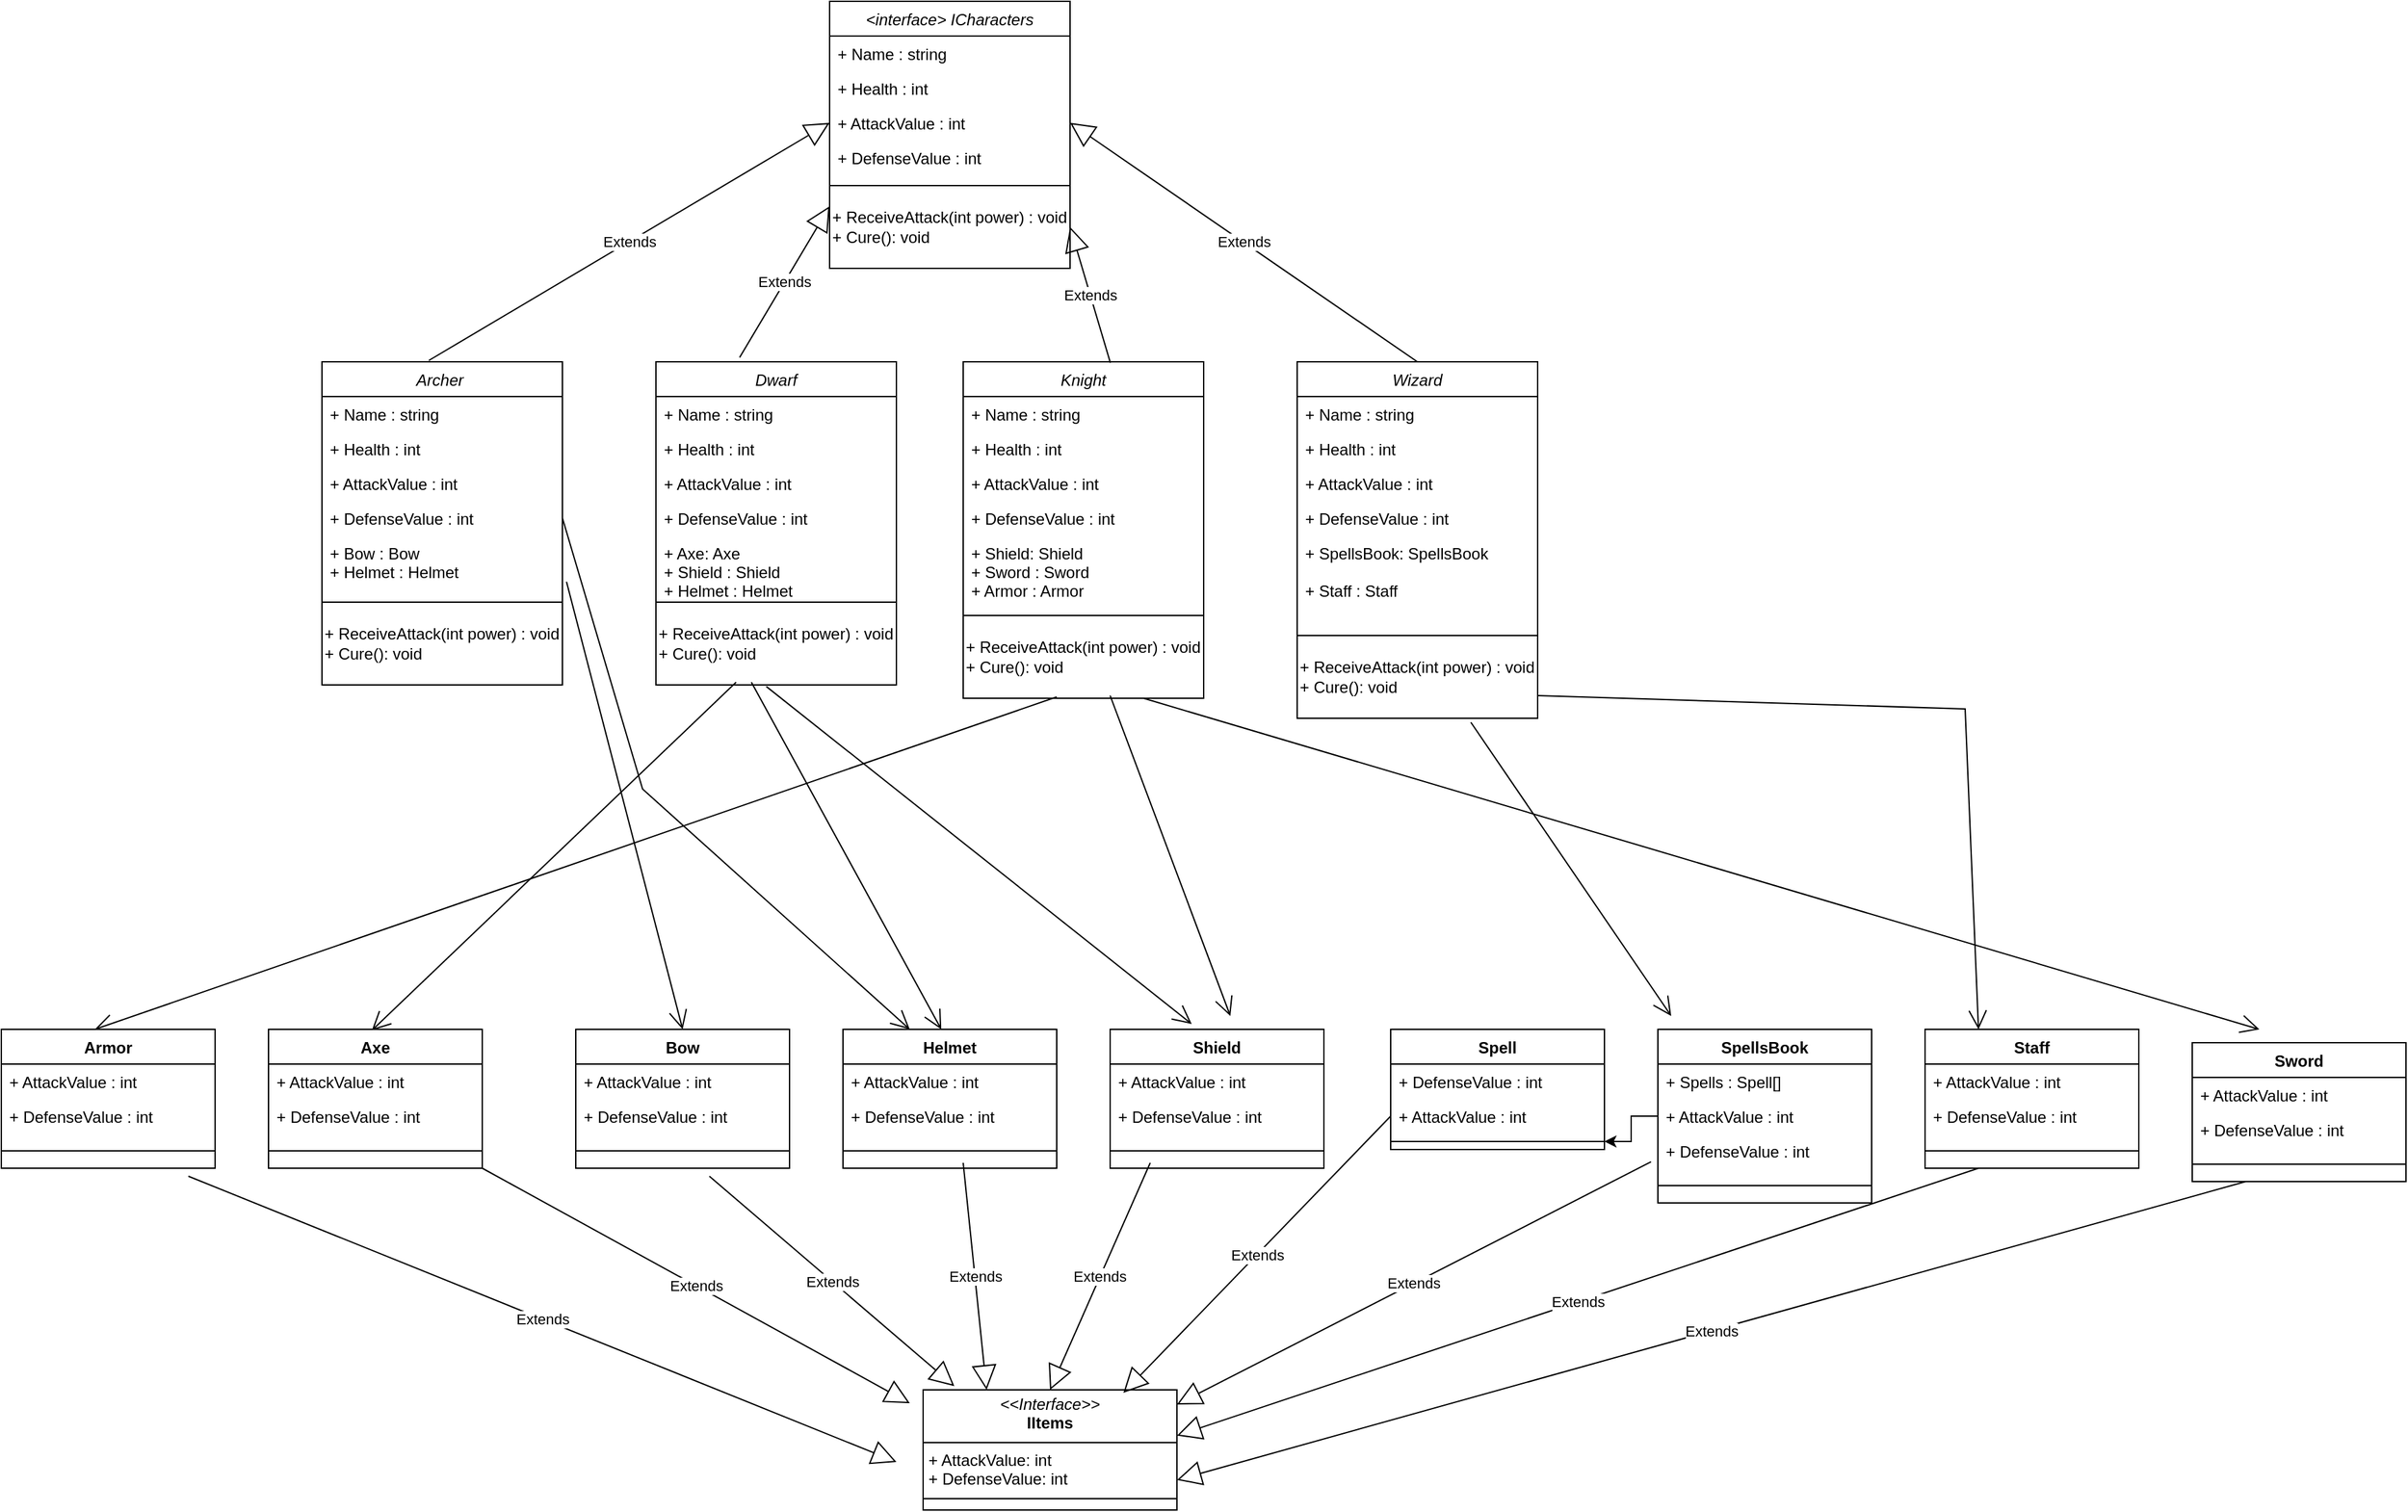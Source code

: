 <mxfile version="24.1.0" type="device">
  <diagram id="C5RBs43oDa-KdzZeNtuy" name="Page-1">
    <mxGraphModel dx="2411" dy="731" grid="1" gridSize="10" guides="1" tooltips="1" connect="1" arrows="1" fold="1" page="1" pageScale="1" pageWidth="827" pageHeight="1169" math="0" shadow="0">
      <root>
        <mxCell id="WIyWlLk6GJQsqaUBKTNV-0" />
        <mxCell id="WIyWlLk6GJQsqaUBKTNV-1" parent="WIyWlLk6GJQsqaUBKTNV-0" />
        <mxCell id="zkfFHV4jXpPFQw0GAbJ--0" value="&lt;interface&gt; ICharacters" style="swimlane;fontStyle=2;align=center;verticalAlign=top;childLayout=stackLayout;horizontal=1;startSize=26;horizontalStack=0;resizeParent=1;resizeLast=0;collapsible=1;marginBottom=0;rounded=0;shadow=0;strokeWidth=1;" parent="WIyWlLk6GJQsqaUBKTNV-1" vertex="1">
          <mxGeometry x="390" y="110" width="180" height="138" as="geometry">
            <mxRectangle x="230" y="140" width="160" height="26" as="alternateBounds" />
          </mxGeometry>
        </mxCell>
        <mxCell id="zkfFHV4jXpPFQw0GAbJ--1" value="+ Name : string" style="text;align=left;verticalAlign=top;spacingLeft=4;spacingRight=4;overflow=hidden;rotatable=0;points=[[0,0.5],[1,0.5]];portConstraint=eastwest;" parent="zkfFHV4jXpPFQw0GAbJ--0" vertex="1">
          <mxGeometry y="26" width="180" height="26" as="geometry" />
        </mxCell>
        <mxCell id="zkfFHV4jXpPFQw0GAbJ--2" value="+ Health : int" style="text;align=left;verticalAlign=top;spacingLeft=4;spacingRight=4;overflow=hidden;rotatable=0;points=[[0,0.5],[1,0.5]];portConstraint=eastwest;rounded=0;shadow=0;html=0;" parent="zkfFHV4jXpPFQw0GAbJ--0" vertex="1">
          <mxGeometry y="52" width="180" height="26" as="geometry" />
        </mxCell>
        <mxCell id="zkfFHV4jXpPFQw0GAbJ--3" value="+ AttackValue : int" style="text;align=left;verticalAlign=top;spacingLeft=4;spacingRight=4;overflow=hidden;rotatable=0;points=[[0,0.5],[1,0.5]];portConstraint=eastwest;rounded=0;shadow=0;html=0;" parent="zkfFHV4jXpPFQw0GAbJ--0" vertex="1">
          <mxGeometry y="78" width="180" height="26" as="geometry" />
        </mxCell>
        <mxCell id="zkfFHV4jXpPFQw0GAbJ--5" value="+ DefenseValue : int" style="text;align=left;verticalAlign=top;spacingLeft=4;spacingRight=4;overflow=hidden;rotatable=0;points=[[0,0.5],[1,0.5]];portConstraint=eastwest;" parent="zkfFHV4jXpPFQw0GAbJ--0" vertex="1">
          <mxGeometry y="104" width="180" height="26" as="geometry" />
        </mxCell>
        <mxCell id="W5WnQ0Ro2y6hhSbe148l-1" value="" style="rounded=0;whiteSpace=wrap;html=1;fillColor=default;" vertex="1" parent="WIyWlLk6GJQsqaUBKTNV-1">
          <mxGeometry x="390" y="248" width="180" height="62" as="geometry" />
        </mxCell>
        <mxCell id="W5WnQ0Ro2y6hhSbe148l-2" value="&lt;div style=&quot;&quot;&gt;&lt;span style=&quot;background-color: initial;&quot;&gt;+ ReceiveAttack(int power) : void&lt;/span&gt;&lt;/div&gt;&lt;div&gt;+ Cure(): void&lt;/div&gt;" style="text;html=1;align=left;verticalAlign=middle;whiteSpace=wrap;rounded=0;" vertex="1" parent="WIyWlLk6GJQsqaUBKTNV-1">
          <mxGeometry x="390" y="264" width="180" height="30" as="geometry" />
        </mxCell>
        <mxCell id="W5WnQ0Ro2y6hhSbe148l-3" value="Archer " style="swimlane;fontStyle=2;align=center;verticalAlign=top;childLayout=stackLayout;horizontal=1;startSize=26;horizontalStack=0;resizeParent=1;resizeLast=0;collapsible=1;marginBottom=0;rounded=0;shadow=0;strokeWidth=1;" vertex="1" parent="WIyWlLk6GJQsqaUBKTNV-1">
          <mxGeometry x="10" y="380" width="180" height="180" as="geometry">
            <mxRectangle x="230" y="140" width="160" height="26" as="alternateBounds" />
          </mxGeometry>
        </mxCell>
        <mxCell id="W5WnQ0Ro2y6hhSbe148l-4" value="+ Name : string" style="text;align=left;verticalAlign=top;spacingLeft=4;spacingRight=4;overflow=hidden;rotatable=0;points=[[0,0.5],[1,0.5]];portConstraint=eastwest;" vertex="1" parent="W5WnQ0Ro2y6hhSbe148l-3">
          <mxGeometry y="26" width="180" height="26" as="geometry" />
        </mxCell>
        <mxCell id="W5WnQ0Ro2y6hhSbe148l-5" value="+ Health : int" style="text;align=left;verticalAlign=top;spacingLeft=4;spacingRight=4;overflow=hidden;rotatable=0;points=[[0,0.5],[1,0.5]];portConstraint=eastwest;rounded=0;shadow=0;html=0;" vertex="1" parent="W5WnQ0Ro2y6hhSbe148l-3">
          <mxGeometry y="52" width="180" height="26" as="geometry" />
        </mxCell>
        <mxCell id="W5WnQ0Ro2y6hhSbe148l-6" value="+ AttackValue : int" style="text;align=left;verticalAlign=top;spacingLeft=4;spacingRight=4;overflow=hidden;rotatable=0;points=[[0,0.5],[1,0.5]];portConstraint=eastwest;rounded=0;shadow=0;html=0;" vertex="1" parent="W5WnQ0Ro2y6hhSbe148l-3">
          <mxGeometry y="78" width="180" height="26" as="geometry" />
        </mxCell>
        <mxCell id="W5WnQ0Ro2y6hhSbe148l-7" value="+ DefenseValue : int" style="text;align=left;verticalAlign=top;spacingLeft=4;spacingRight=4;overflow=hidden;rotatable=0;points=[[0,0.5],[1,0.5]];portConstraint=eastwest;" vertex="1" parent="W5WnQ0Ro2y6hhSbe148l-3">
          <mxGeometry y="104" width="180" height="26" as="geometry" />
        </mxCell>
        <mxCell id="W5WnQ0Ro2y6hhSbe148l-72" value="+ Bow : Bow&#xa;+ Helmet : Helmet" style="text;align=left;verticalAlign=top;spacingLeft=4;spacingRight=4;overflow=hidden;rotatable=0;points=[[0,0.5],[1,0.5]];portConstraint=eastwest;" vertex="1" parent="W5WnQ0Ro2y6hhSbe148l-3">
          <mxGeometry y="130" width="180" height="50" as="geometry" />
        </mxCell>
        <mxCell id="W5WnQ0Ro2y6hhSbe148l-8" value="" style="rounded=0;whiteSpace=wrap;html=1;fillColor=default;" vertex="1" parent="WIyWlLk6GJQsqaUBKTNV-1">
          <mxGeometry x="10" y="560" width="180" height="62" as="geometry" />
        </mxCell>
        <mxCell id="W5WnQ0Ro2y6hhSbe148l-9" value="&lt;div style=&quot;&quot;&gt;&lt;span style=&quot;background-color: initial;&quot;&gt;+ ReceiveAttack(int power) : void&lt;/span&gt;&lt;/div&gt;&lt;div&gt;+ Cure(): void&lt;/div&gt;" style="text;html=1;align=left;verticalAlign=middle;whiteSpace=wrap;rounded=0;" vertex="1" parent="WIyWlLk6GJQsqaUBKTNV-1">
          <mxGeometry x="10" y="576" width="180" height="30" as="geometry" />
        </mxCell>
        <mxCell id="W5WnQ0Ro2y6hhSbe148l-10" value="Dwarf" style="swimlane;fontStyle=2;align=center;verticalAlign=top;childLayout=stackLayout;horizontal=1;startSize=26;horizontalStack=0;resizeParent=1;resizeLast=0;collapsible=1;marginBottom=0;rounded=0;shadow=0;strokeWidth=1;" vertex="1" parent="WIyWlLk6GJQsqaUBKTNV-1">
          <mxGeometry x="260" y="380" width="180" height="190" as="geometry">
            <mxRectangle x="230" y="140" width="160" height="26" as="alternateBounds" />
          </mxGeometry>
        </mxCell>
        <mxCell id="W5WnQ0Ro2y6hhSbe148l-11" value="+ Name : string" style="text;align=left;verticalAlign=top;spacingLeft=4;spacingRight=4;overflow=hidden;rotatable=0;points=[[0,0.5],[1,0.5]];portConstraint=eastwest;" vertex="1" parent="W5WnQ0Ro2y6hhSbe148l-10">
          <mxGeometry y="26" width="180" height="26" as="geometry" />
        </mxCell>
        <mxCell id="W5WnQ0Ro2y6hhSbe148l-12" value="+ Health : int" style="text;align=left;verticalAlign=top;spacingLeft=4;spacingRight=4;overflow=hidden;rotatable=0;points=[[0,0.5],[1,0.5]];portConstraint=eastwest;rounded=0;shadow=0;html=0;" vertex="1" parent="W5WnQ0Ro2y6hhSbe148l-10">
          <mxGeometry y="52" width="180" height="26" as="geometry" />
        </mxCell>
        <mxCell id="W5WnQ0Ro2y6hhSbe148l-13" value="+ AttackValue : int" style="text;align=left;verticalAlign=top;spacingLeft=4;spacingRight=4;overflow=hidden;rotatable=0;points=[[0,0.5],[1,0.5]];portConstraint=eastwest;rounded=0;shadow=0;html=0;" vertex="1" parent="W5WnQ0Ro2y6hhSbe148l-10">
          <mxGeometry y="78" width="180" height="26" as="geometry" />
        </mxCell>
        <mxCell id="W5WnQ0Ro2y6hhSbe148l-14" value="+ DefenseValue : int" style="text;align=left;verticalAlign=top;spacingLeft=4;spacingRight=4;overflow=hidden;rotatable=0;points=[[0,0.5],[1,0.5]];portConstraint=eastwest;" vertex="1" parent="W5WnQ0Ro2y6hhSbe148l-10">
          <mxGeometry y="104" width="180" height="26" as="geometry" />
        </mxCell>
        <mxCell id="W5WnQ0Ro2y6hhSbe148l-73" value="+ Axe: Axe&#xa;+ Shield : Shield&#xa;+ Helmet : Helmet" style="text;align=left;verticalAlign=top;spacingLeft=4;spacingRight=4;overflow=hidden;rotatable=0;points=[[0,0.5],[1,0.5]];portConstraint=eastwest;" vertex="1" parent="W5WnQ0Ro2y6hhSbe148l-10">
          <mxGeometry y="130" width="180" height="60" as="geometry" />
        </mxCell>
        <mxCell id="W5WnQ0Ro2y6hhSbe148l-15" value="" style="rounded=0;whiteSpace=wrap;html=1;fillColor=default;" vertex="1" parent="WIyWlLk6GJQsqaUBKTNV-1">
          <mxGeometry x="260" y="560" width="180" height="62" as="geometry" />
        </mxCell>
        <mxCell id="W5WnQ0Ro2y6hhSbe148l-16" value="&lt;div style=&quot;&quot;&gt;&lt;span style=&quot;background-color: initial;&quot;&gt;+ ReceiveAttack(int power) : void&lt;/span&gt;&lt;/div&gt;&lt;div&gt;+ Cure(): void&lt;/div&gt;" style="text;html=1;align=left;verticalAlign=middle;whiteSpace=wrap;rounded=0;" vertex="1" parent="WIyWlLk6GJQsqaUBKTNV-1">
          <mxGeometry x="260" y="576" width="180" height="30" as="geometry" />
        </mxCell>
        <mxCell id="W5WnQ0Ro2y6hhSbe148l-17" value="Knight" style="swimlane;fontStyle=2;align=center;verticalAlign=top;childLayout=stackLayout;horizontal=1;startSize=26;horizontalStack=0;resizeParent=1;resizeLast=0;collapsible=1;marginBottom=0;rounded=0;shadow=0;strokeWidth=1;" vertex="1" parent="WIyWlLk6GJQsqaUBKTNV-1">
          <mxGeometry x="490" y="380" width="180" height="190" as="geometry">
            <mxRectangle x="230" y="140" width="160" height="26" as="alternateBounds" />
          </mxGeometry>
        </mxCell>
        <mxCell id="W5WnQ0Ro2y6hhSbe148l-18" value="+ Name : string" style="text;align=left;verticalAlign=top;spacingLeft=4;spacingRight=4;overflow=hidden;rotatable=0;points=[[0,0.5],[1,0.5]];portConstraint=eastwest;" vertex="1" parent="W5WnQ0Ro2y6hhSbe148l-17">
          <mxGeometry y="26" width="180" height="26" as="geometry" />
        </mxCell>
        <mxCell id="W5WnQ0Ro2y6hhSbe148l-19" value="+ Health : int" style="text;align=left;verticalAlign=top;spacingLeft=4;spacingRight=4;overflow=hidden;rotatable=0;points=[[0,0.5],[1,0.5]];portConstraint=eastwest;rounded=0;shadow=0;html=0;" vertex="1" parent="W5WnQ0Ro2y6hhSbe148l-17">
          <mxGeometry y="52" width="180" height="26" as="geometry" />
        </mxCell>
        <mxCell id="W5WnQ0Ro2y6hhSbe148l-20" value="+ AttackValue : int" style="text;align=left;verticalAlign=top;spacingLeft=4;spacingRight=4;overflow=hidden;rotatable=0;points=[[0,0.5],[1,0.5]];portConstraint=eastwest;rounded=0;shadow=0;html=0;" vertex="1" parent="W5WnQ0Ro2y6hhSbe148l-17">
          <mxGeometry y="78" width="180" height="26" as="geometry" />
        </mxCell>
        <mxCell id="W5WnQ0Ro2y6hhSbe148l-21" value="+ DefenseValue : int" style="text;align=left;verticalAlign=top;spacingLeft=4;spacingRight=4;overflow=hidden;rotatable=0;points=[[0,0.5],[1,0.5]];portConstraint=eastwest;" vertex="1" parent="W5WnQ0Ro2y6hhSbe148l-17">
          <mxGeometry y="104" width="180" height="26" as="geometry" />
        </mxCell>
        <mxCell id="W5WnQ0Ro2y6hhSbe148l-74" value="+ Shield: Shield&#xa;+ Sword : Sword&#xa;+ Armor : Armor&#xa;" style="text;align=left;verticalAlign=top;spacingLeft=4;spacingRight=4;overflow=hidden;rotatable=0;points=[[0,0.5],[1,0.5]];portConstraint=eastwest;" vertex="1" parent="W5WnQ0Ro2y6hhSbe148l-17">
          <mxGeometry y="130" width="180" height="60" as="geometry" />
        </mxCell>
        <mxCell id="W5WnQ0Ro2y6hhSbe148l-22" value="" style="rounded=0;whiteSpace=wrap;html=1;fillColor=default;" vertex="1" parent="WIyWlLk6GJQsqaUBKTNV-1">
          <mxGeometry x="490" y="570" width="180" height="62" as="geometry" />
        </mxCell>
        <mxCell id="W5WnQ0Ro2y6hhSbe148l-23" value="&lt;div style=&quot;&quot;&gt;&lt;span style=&quot;background-color: initial;&quot;&gt;+ ReceiveAttack(int power) : void&lt;/span&gt;&lt;/div&gt;&lt;div&gt;+ Cure(): void&lt;/div&gt;" style="text;html=1;align=left;verticalAlign=middle;whiteSpace=wrap;rounded=0;" vertex="1" parent="WIyWlLk6GJQsqaUBKTNV-1">
          <mxGeometry x="490" y="586" width="180" height="30" as="geometry" />
        </mxCell>
        <mxCell id="W5WnQ0Ro2y6hhSbe148l-24" value="Wizard" style="swimlane;fontStyle=2;align=center;verticalAlign=top;childLayout=stackLayout;horizontal=1;startSize=26;horizontalStack=0;resizeParent=1;resizeLast=0;collapsible=1;marginBottom=0;rounded=0;shadow=0;strokeWidth=1;" vertex="1" parent="WIyWlLk6GJQsqaUBKTNV-1">
          <mxGeometry x="740" y="380" width="180" height="210" as="geometry">
            <mxRectangle x="230" y="140" width="160" height="26" as="alternateBounds" />
          </mxGeometry>
        </mxCell>
        <mxCell id="W5WnQ0Ro2y6hhSbe148l-25" value="+ Name : string" style="text;align=left;verticalAlign=top;spacingLeft=4;spacingRight=4;overflow=hidden;rotatable=0;points=[[0,0.5],[1,0.5]];portConstraint=eastwest;" vertex="1" parent="W5WnQ0Ro2y6hhSbe148l-24">
          <mxGeometry y="26" width="180" height="26" as="geometry" />
        </mxCell>
        <mxCell id="W5WnQ0Ro2y6hhSbe148l-26" value="+ Health : int" style="text;align=left;verticalAlign=top;spacingLeft=4;spacingRight=4;overflow=hidden;rotatable=0;points=[[0,0.5],[1,0.5]];portConstraint=eastwest;rounded=0;shadow=0;html=0;" vertex="1" parent="W5WnQ0Ro2y6hhSbe148l-24">
          <mxGeometry y="52" width="180" height="26" as="geometry" />
        </mxCell>
        <mxCell id="W5WnQ0Ro2y6hhSbe148l-27" value="+ AttackValue : int" style="text;align=left;verticalAlign=top;spacingLeft=4;spacingRight=4;overflow=hidden;rotatable=0;points=[[0,0.5],[1,0.5]];portConstraint=eastwest;rounded=0;shadow=0;html=0;" vertex="1" parent="W5WnQ0Ro2y6hhSbe148l-24">
          <mxGeometry y="78" width="180" height="26" as="geometry" />
        </mxCell>
        <mxCell id="W5WnQ0Ro2y6hhSbe148l-28" value="+ DefenseValue : int" style="text;align=left;verticalAlign=top;spacingLeft=4;spacingRight=4;overflow=hidden;rotatable=0;points=[[0,0.5],[1,0.5]];portConstraint=eastwest;" vertex="1" parent="W5WnQ0Ro2y6hhSbe148l-24">
          <mxGeometry y="104" width="180" height="26" as="geometry" />
        </mxCell>
        <mxCell id="W5WnQ0Ro2y6hhSbe148l-75" value="+ SpellsBook: SpellsBook&#xa;&#xa;+ Staff : Staff" style="text;align=left;verticalAlign=top;spacingLeft=4;spacingRight=4;overflow=hidden;rotatable=0;points=[[0,0.5],[1,0.5]];portConstraint=eastwest;" vertex="1" parent="W5WnQ0Ro2y6hhSbe148l-24">
          <mxGeometry y="130" width="180" height="60" as="geometry" />
        </mxCell>
        <mxCell id="W5WnQ0Ro2y6hhSbe148l-29" value="" style="rounded=0;whiteSpace=wrap;html=1;fillColor=default;" vertex="1" parent="WIyWlLk6GJQsqaUBKTNV-1">
          <mxGeometry x="740" y="585" width="180" height="62" as="geometry" />
        </mxCell>
        <mxCell id="W5WnQ0Ro2y6hhSbe148l-30" value="&lt;div style=&quot;&quot;&gt;&lt;span style=&quot;background-color: initial;&quot;&gt;+ ReceiveAttack(int power) : void&lt;/span&gt;&lt;/div&gt;&lt;div&gt;+ Cure(): void&lt;/div&gt;" style="text;html=1;align=left;verticalAlign=middle;whiteSpace=wrap;rounded=0;" vertex="1" parent="WIyWlLk6GJQsqaUBKTNV-1">
          <mxGeometry x="740" y="601" width="180" height="30" as="geometry" />
        </mxCell>
        <mxCell id="W5WnQ0Ro2y6hhSbe148l-47" value="Spell" style="swimlane;fontStyle=1;align=center;verticalAlign=top;childLayout=stackLayout;horizontal=1;startSize=26;horizontalStack=0;resizeParent=1;resizeParentMax=0;resizeLast=0;collapsible=1;marginBottom=0;whiteSpace=wrap;html=1;" vertex="1" parent="WIyWlLk6GJQsqaUBKTNV-1">
          <mxGeometry x="810" y="880" width="160" height="90" as="geometry" />
        </mxCell>
        <mxCell id="W5WnQ0Ro2y6hhSbe148l-48" value="+ DefenseValue : int" style="text;strokeColor=none;fillColor=none;align=left;verticalAlign=top;spacingLeft=4;spacingRight=4;overflow=hidden;rotatable=0;points=[[0,0.5],[1,0.5]];portConstraint=eastwest;whiteSpace=wrap;html=1;" vertex="1" parent="W5WnQ0Ro2y6hhSbe148l-47">
          <mxGeometry y="26" width="160" height="26" as="geometry" />
        </mxCell>
        <mxCell id="W5WnQ0Ro2y6hhSbe148l-50" value="+ AttackValue : int" style="text;strokeColor=none;fillColor=none;align=left;verticalAlign=top;spacingLeft=4;spacingRight=4;overflow=hidden;rotatable=0;points=[[0,0.5],[1,0.5]];portConstraint=eastwest;whiteSpace=wrap;html=1;" vertex="1" parent="W5WnQ0Ro2y6hhSbe148l-47">
          <mxGeometry y="52" width="160" height="26" as="geometry" />
        </mxCell>
        <mxCell id="W5WnQ0Ro2y6hhSbe148l-49" value="" style="line;strokeWidth=1;fillColor=none;align=left;verticalAlign=middle;spacingTop=-1;spacingLeft=3;spacingRight=3;rotatable=0;labelPosition=right;points=[];portConstraint=eastwest;strokeColor=inherit;" vertex="1" parent="W5WnQ0Ro2y6hhSbe148l-47">
          <mxGeometry y="78" width="160" height="12" as="geometry" />
        </mxCell>
        <mxCell id="W5WnQ0Ro2y6hhSbe148l-52" value="SpellsBook" style="swimlane;fontStyle=1;align=center;verticalAlign=top;childLayout=stackLayout;horizontal=1;startSize=26;horizontalStack=0;resizeParent=1;resizeParentMax=0;resizeLast=0;collapsible=1;marginBottom=0;whiteSpace=wrap;html=1;" vertex="1" parent="WIyWlLk6GJQsqaUBKTNV-1">
          <mxGeometry x="1010" y="880" width="160" height="130" as="geometry" />
        </mxCell>
        <mxCell id="W5WnQ0Ro2y6hhSbe148l-53" value="+ Spells : Spell[]" style="text;strokeColor=none;fillColor=none;align=left;verticalAlign=top;spacingLeft=4;spacingRight=4;overflow=hidden;rotatable=0;points=[[0,0.5],[1,0.5]];portConstraint=eastwest;whiteSpace=wrap;html=1;" vertex="1" parent="W5WnQ0Ro2y6hhSbe148l-52">
          <mxGeometry y="26" width="160" height="26" as="geometry" />
        </mxCell>
        <mxCell id="W5WnQ0Ro2y6hhSbe148l-54" value="+ AttackValue : int" style="text;strokeColor=none;fillColor=none;align=left;verticalAlign=top;spacingLeft=4;spacingRight=4;overflow=hidden;rotatable=0;points=[[0,0.5],[1,0.5]];portConstraint=eastwest;whiteSpace=wrap;html=1;" vertex="1" parent="W5WnQ0Ro2y6hhSbe148l-52">
          <mxGeometry y="52" width="160" height="26" as="geometry" />
        </mxCell>
        <mxCell id="W5WnQ0Ro2y6hhSbe148l-57" value="+ DefenseValue : int" style="text;strokeColor=none;fillColor=none;align=left;verticalAlign=top;spacingLeft=4;spacingRight=4;overflow=hidden;rotatable=0;points=[[0,0.5],[1,0.5]];portConstraint=eastwest;whiteSpace=wrap;html=1;" vertex="1" parent="W5WnQ0Ro2y6hhSbe148l-52">
          <mxGeometry y="78" width="160" height="26" as="geometry" />
        </mxCell>
        <mxCell id="W5WnQ0Ro2y6hhSbe148l-55" value="" style="line;strokeWidth=1;fillColor=none;align=left;verticalAlign=middle;spacingTop=-1;spacingLeft=3;spacingRight=3;rotatable=0;labelPosition=right;points=[];portConstraint=eastwest;strokeColor=inherit;" vertex="1" parent="W5WnQ0Ro2y6hhSbe148l-52">
          <mxGeometry y="104" width="160" height="26" as="geometry" />
        </mxCell>
        <mxCell id="W5WnQ0Ro2y6hhSbe148l-58" value="Staff" style="swimlane;fontStyle=1;align=center;verticalAlign=top;childLayout=stackLayout;horizontal=1;startSize=26;horizontalStack=0;resizeParent=1;resizeParentMax=0;resizeLast=0;collapsible=1;marginBottom=0;whiteSpace=wrap;html=1;" vertex="1" parent="WIyWlLk6GJQsqaUBKTNV-1">
          <mxGeometry x="1210" y="880" width="160" height="104" as="geometry" />
        </mxCell>
        <mxCell id="W5WnQ0Ro2y6hhSbe148l-60" value="+ AttackValue : int" style="text;strokeColor=none;fillColor=none;align=left;verticalAlign=top;spacingLeft=4;spacingRight=4;overflow=hidden;rotatable=0;points=[[0,0.5],[1,0.5]];portConstraint=eastwest;whiteSpace=wrap;html=1;" vertex="1" parent="W5WnQ0Ro2y6hhSbe148l-58">
          <mxGeometry y="26" width="160" height="26" as="geometry" />
        </mxCell>
        <mxCell id="W5WnQ0Ro2y6hhSbe148l-61" value="+ DefenseValue : int" style="text;strokeColor=none;fillColor=none;align=left;verticalAlign=top;spacingLeft=4;spacingRight=4;overflow=hidden;rotatable=0;points=[[0,0.5],[1,0.5]];portConstraint=eastwest;whiteSpace=wrap;html=1;" vertex="1" parent="W5WnQ0Ro2y6hhSbe148l-58">
          <mxGeometry y="52" width="160" height="26" as="geometry" />
        </mxCell>
        <mxCell id="W5WnQ0Ro2y6hhSbe148l-62" value="" style="line;strokeWidth=1;fillColor=none;align=left;verticalAlign=middle;spacingTop=-1;spacingLeft=3;spacingRight=3;rotatable=0;labelPosition=right;points=[];portConstraint=eastwest;strokeColor=inherit;" vertex="1" parent="W5WnQ0Ro2y6hhSbe148l-58">
          <mxGeometry y="78" width="160" height="26" as="geometry" />
        </mxCell>
        <mxCell id="W5WnQ0Ro2y6hhSbe148l-76" value="Extends" style="endArrow=block;endSize=16;endFill=0;html=1;rounded=0;entryX=0;entryY=0.5;entryDx=0;entryDy=0;" edge="1" parent="WIyWlLk6GJQsqaUBKTNV-1" target="zkfFHV4jXpPFQw0GAbJ--3">
          <mxGeometry width="160" relative="1" as="geometry">
            <mxPoint x="90" y="379" as="sourcePoint" />
            <mxPoint x="250" y="379" as="targetPoint" />
          </mxGeometry>
        </mxCell>
        <mxCell id="W5WnQ0Ro2y6hhSbe148l-77" value="Extends" style="endArrow=block;endSize=16;endFill=0;html=1;rounded=0;entryX=0;entryY=0.25;entryDx=0;entryDy=0;exitX=0.348;exitY=-0.017;exitDx=0;exitDy=0;exitPerimeter=0;" edge="1" parent="WIyWlLk6GJQsqaUBKTNV-1" source="W5WnQ0Ro2y6hhSbe148l-10" target="W5WnQ0Ro2y6hhSbe148l-1">
          <mxGeometry width="160" relative="1" as="geometry">
            <mxPoint x="100" y="389" as="sourcePoint" />
            <mxPoint x="400" y="211" as="targetPoint" />
          </mxGeometry>
        </mxCell>
        <mxCell id="W5WnQ0Ro2y6hhSbe148l-78" value="Extends" style="endArrow=block;endSize=16;endFill=0;html=1;rounded=0;entryX=1;entryY=0.5;entryDx=0;entryDy=0;exitX=0.612;exitY=0.004;exitDx=0;exitDy=0;exitPerimeter=0;" edge="1" parent="WIyWlLk6GJQsqaUBKTNV-1" source="W5WnQ0Ro2y6hhSbe148l-17" target="W5WnQ0Ro2y6hhSbe148l-2">
          <mxGeometry width="160" relative="1" as="geometry">
            <mxPoint x="110" y="399" as="sourcePoint" />
            <mxPoint x="410" y="221" as="targetPoint" />
          </mxGeometry>
        </mxCell>
        <mxCell id="W5WnQ0Ro2y6hhSbe148l-79" value="Extends" style="endArrow=block;endSize=16;endFill=0;html=1;rounded=0;entryX=1;entryY=0.5;entryDx=0;entryDy=0;exitX=0.5;exitY=0;exitDx=0;exitDy=0;" edge="1" parent="WIyWlLk6GJQsqaUBKTNV-1" source="W5WnQ0Ro2y6hhSbe148l-24" target="zkfFHV4jXpPFQw0GAbJ--3">
          <mxGeometry width="160" relative="1" as="geometry">
            <mxPoint x="120" y="409" as="sourcePoint" />
            <mxPoint x="420" y="231" as="targetPoint" />
          </mxGeometry>
        </mxCell>
        <mxCell id="W5WnQ0Ro2y6hhSbe148l-80" value="" style="endArrow=open;endFill=1;endSize=12;html=1;rounded=0;exitX=1.017;exitY=0.696;exitDx=0;exitDy=0;exitPerimeter=0;entryX=0.5;entryY=0;entryDx=0;entryDy=0;" edge="1" parent="WIyWlLk6GJQsqaUBKTNV-1" source="W5WnQ0Ro2y6hhSbe148l-72">
          <mxGeometry width="160" relative="1" as="geometry">
            <mxPoint x="360" y="860" as="sourcePoint" />
            <mxPoint x="280" y="880" as="targetPoint" />
          </mxGeometry>
        </mxCell>
        <mxCell id="W5WnQ0Ro2y6hhSbe148l-81" value="" style="endArrow=open;endFill=1;endSize=12;html=1;rounded=0;exitX=1;exitY=0.5;exitDx=0;exitDy=0;entryX=0.25;entryY=0;entryDx=0;entryDy=0;" edge="1" parent="WIyWlLk6GJQsqaUBKTNV-1" source="W5WnQ0Ro2y6hhSbe148l-7">
          <mxGeometry width="160" relative="1" as="geometry">
            <mxPoint x="203" y="555" as="sourcePoint" />
            <mxPoint x="450" y="880" as="targetPoint" />
            <Array as="points">
              <mxPoint x="250" y="700" />
            </Array>
          </mxGeometry>
        </mxCell>
        <mxCell id="W5WnQ0Ro2y6hhSbe148l-82" value="" style="endArrow=open;endFill=1;endSize=12;html=1;rounded=0;entryX=0.421;entryY=0.013;entryDx=0;entryDy=0;entryPerimeter=0;" edge="1" parent="WIyWlLk6GJQsqaUBKTNV-1">
          <mxGeometry width="160" relative="1" as="geometry">
            <mxPoint x="320" y="620" as="sourcePoint" />
            <mxPoint x="47.36" y="880.78" as="targetPoint" />
          </mxGeometry>
        </mxCell>
        <mxCell id="W5WnQ0Ro2y6hhSbe148l-83" value="" style="endArrow=open;endFill=1;endSize=12;html=1;rounded=0;entryX=0.319;entryY=-0.067;entryDx=0;entryDy=0;entryPerimeter=0;exitX=0.459;exitY=1.019;exitDx=0;exitDy=0;exitPerimeter=0;" edge="1" parent="WIyWlLk6GJQsqaUBKTNV-1" source="W5WnQ0Ro2y6hhSbe148l-15">
          <mxGeometry width="160" relative="1" as="geometry">
            <mxPoint x="330" y="630" as="sourcePoint" />
            <mxPoint x="661.04" y="875.98" as="targetPoint" />
          </mxGeometry>
        </mxCell>
        <mxCell id="W5WnQ0Ro2y6hhSbe148l-84" value="" style="endArrow=open;endFill=1;endSize=12;html=1;rounded=0;exitX=0.397;exitY=0.968;exitDx=0;exitDy=0;exitPerimeter=0;" edge="1" parent="WIyWlLk6GJQsqaUBKTNV-1" source="W5WnQ0Ro2y6hhSbe148l-15">
          <mxGeometry width="160" relative="1" as="geometry">
            <mxPoint x="340" y="640" as="sourcePoint" />
            <mxPoint x="473.598" y="880" as="targetPoint" />
          </mxGeometry>
        </mxCell>
        <mxCell id="W5WnQ0Ro2y6hhSbe148l-85" value="" style="endArrow=open;endFill=1;endSize=12;html=1;rounded=0;" edge="1" parent="WIyWlLk6GJQsqaUBKTNV-1">
          <mxGeometry width="160" relative="1" as="geometry">
            <mxPoint x="600" y="630" as="sourcePoint" />
            <mxPoint x="690" y="870" as="targetPoint" />
          </mxGeometry>
        </mxCell>
        <mxCell id="W5WnQ0Ro2y6hhSbe148l-86" value="" style="endArrow=open;endFill=1;endSize=12;html=1;rounded=0;entryX=0.5;entryY=0;entryDx=0;entryDy=0;" edge="1" parent="WIyWlLk6GJQsqaUBKTNV-1">
          <mxGeometry width="160" relative="1" as="geometry">
            <mxPoint x="560" y="631" as="sourcePoint" />
            <mxPoint x="-160" y="880" as="targetPoint" />
          </mxGeometry>
        </mxCell>
        <mxCell id="W5WnQ0Ro2y6hhSbe148l-87" value="" style="endArrow=open;endFill=1;endSize=12;html=1;rounded=0;entryX=0.314;entryY=0;entryDx=0;entryDy=0;entryPerimeter=0;exitX=0.75;exitY=1;exitDx=0;exitDy=0;" edge="1" parent="WIyWlLk6GJQsqaUBKTNV-1" source="W5WnQ0Ro2y6hhSbe148l-22">
          <mxGeometry width="160" relative="1" as="geometry">
            <mxPoint x="610" y="640" as="sourcePoint" />
            <mxPoint x="1460.24" y="880" as="targetPoint" />
          </mxGeometry>
        </mxCell>
        <mxCell id="W5WnQ0Ro2y6hhSbe148l-88" value="" style="endArrow=open;endFill=1;endSize=12;html=1;rounded=0;" edge="1" parent="WIyWlLk6GJQsqaUBKTNV-1">
          <mxGeometry width="160" relative="1" as="geometry">
            <mxPoint x="870" y="650" as="sourcePoint" />
            <mxPoint x="1020" y="870" as="targetPoint" />
          </mxGeometry>
        </mxCell>
        <mxCell id="W5WnQ0Ro2y6hhSbe148l-89" value="" style="endArrow=open;endFill=1;endSize=12;html=1;rounded=0;entryX=0.25;entryY=0;entryDx=0;entryDy=0;" edge="1" parent="WIyWlLk6GJQsqaUBKTNV-1" target="W5WnQ0Ro2y6hhSbe148l-58">
          <mxGeometry width="160" relative="1" as="geometry">
            <mxPoint x="920" y="630" as="sourcePoint" />
            <mxPoint x="1080" y="630" as="targetPoint" />
            <Array as="points">
              <mxPoint x="1240" y="640" />
            </Array>
          </mxGeometry>
        </mxCell>
        <mxCell id="W5WnQ0Ro2y6hhSbe148l-91" value="" style="edgeStyle=orthogonalEdgeStyle;rounded=0;orthogonalLoop=1;jettySize=auto;html=1;" edge="1" parent="WIyWlLk6GJQsqaUBKTNV-1" source="W5WnQ0Ro2y6hhSbe148l-54" target="W5WnQ0Ro2y6hhSbe148l-49">
          <mxGeometry relative="1" as="geometry" />
        </mxCell>
        <mxCell id="W5WnQ0Ro2y6hhSbe148l-92" value="&lt;p style=&quot;margin:0px;margin-top:4px;text-align:center;&quot;&gt;&lt;i&gt;&amp;lt;&amp;lt;Interface&amp;gt;&amp;gt;&lt;/i&gt;&lt;br&gt;&lt;b&gt;IItems&lt;/b&gt;&lt;/p&gt;&lt;hr size=&quot;1&quot; style=&quot;border-style:solid;&quot;&gt;&lt;p style=&quot;margin:0px;margin-left:4px;&quot;&gt;+ AttackValue: int&lt;br&gt;+ DefenseValue: int&lt;/p&gt;&lt;hr size=&quot;1&quot; style=&quot;border-style:solid;&quot;&gt;&lt;p style=&quot;margin:0px;margin-left:4px;&quot;&gt;&lt;br&gt;&lt;/p&gt;" style="verticalAlign=top;align=left;overflow=fill;html=1;whiteSpace=wrap;" vertex="1" parent="WIyWlLk6GJQsqaUBKTNV-1">
          <mxGeometry x="460" y="1150" width="190" height="90" as="geometry" />
        </mxCell>
        <mxCell id="W5WnQ0Ro2y6hhSbe148l-93" value="Extends" style="endArrow=block;endSize=16;endFill=0;html=1;rounded=0;exitX=1;exitY=1;exitDx=0;exitDy=0;" edge="1" parent="WIyWlLk6GJQsqaUBKTNV-1" source="W5WnQ0Ro2y6hhSbe148l-106">
          <mxGeometry width="160" relative="1" as="geometry">
            <mxPoint x="90" y="940" as="sourcePoint" />
            <mxPoint x="450" y="1160" as="targetPoint" />
          </mxGeometry>
        </mxCell>
        <mxCell id="W5WnQ0Ro2y6hhSbe148l-94" value="Extends" style="endArrow=block;endSize=16;endFill=0;html=1;rounded=0;" edge="1" parent="WIyWlLk6GJQsqaUBKTNV-1">
          <mxGeometry width="160" relative="1" as="geometry">
            <mxPoint x="-90" y="990" as="sourcePoint" />
            <mxPoint x="440" y="1204" as="targetPoint" />
          </mxGeometry>
        </mxCell>
        <mxCell id="W5WnQ0Ro2y6hhSbe148l-95" value="Extends" style="endArrow=block;endSize=16;endFill=0;html=1;rounded=0;entryX=0.123;entryY=-0.031;entryDx=0;entryDy=0;entryPerimeter=0;" edge="1" parent="WIyWlLk6GJQsqaUBKTNV-1" target="W5WnQ0Ro2y6hhSbe148l-92">
          <mxGeometry width="160" relative="1" as="geometry">
            <mxPoint x="300" y="990" as="sourcePoint" />
            <mxPoint x="650" y="1160" as="targetPoint" />
          </mxGeometry>
        </mxCell>
        <mxCell id="W5WnQ0Ro2y6hhSbe148l-96" value="Extends" style="endArrow=block;endSize=16;endFill=0;html=1;rounded=0;entryX=0.25;entryY=0;entryDx=0;entryDy=0;" edge="1" parent="WIyWlLk6GJQsqaUBKTNV-1" target="W5WnQ0Ro2y6hhSbe148l-92">
          <mxGeometry width="160" relative="1" as="geometry">
            <mxPoint x="490" y="980" as="sourcePoint" />
            <mxPoint x="850" y="1160" as="targetPoint" />
          </mxGeometry>
        </mxCell>
        <mxCell id="W5WnQ0Ro2y6hhSbe148l-97" value="Extends" style="endArrow=block;endSize=16;endFill=0;html=1;rounded=0;entryX=0.5;entryY=0;entryDx=0;entryDy=0;" edge="1" parent="WIyWlLk6GJQsqaUBKTNV-1" target="W5WnQ0Ro2y6hhSbe148l-92">
          <mxGeometry width="160" relative="1" as="geometry">
            <mxPoint x="630" y="980" as="sourcePoint" />
            <mxPoint x="570" y="1140" as="targetPoint" />
          </mxGeometry>
        </mxCell>
        <mxCell id="W5WnQ0Ro2y6hhSbe148l-98" value="Extends" style="endArrow=block;endSize=16;endFill=0;html=1;rounded=0;entryX=0.789;entryY=0.025;entryDx=0;entryDy=0;entryPerimeter=0;exitX=0;exitY=0.5;exitDx=0;exitDy=0;" edge="1" parent="WIyWlLk6GJQsqaUBKTNV-1" source="W5WnQ0Ro2y6hhSbe148l-50" target="W5WnQ0Ro2y6hhSbe148l-92">
          <mxGeometry width="160" relative="1" as="geometry">
            <mxPoint x="800" y="950" as="sourcePoint" />
            <mxPoint x="565" y="1160" as="targetPoint" />
          </mxGeometry>
        </mxCell>
        <mxCell id="W5WnQ0Ro2y6hhSbe148l-99" value="Extends" style="endArrow=block;endSize=16;endFill=0;html=1;rounded=0;entryX=1;entryY=0.122;entryDx=0;entryDy=0;entryPerimeter=0;exitX=-0.032;exitY=0.815;exitDx=0;exitDy=0;exitPerimeter=0;" edge="1" parent="WIyWlLk6GJQsqaUBKTNV-1" source="W5WnQ0Ro2y6hhSbe148l-57" target="W5WnQ0Ro2y6hhSbe148l-92">
          <mxGeometry width="160" relative="1" as="geometry">
            <mxPoint x="810" y="960" as="sourcePoint" />
            <mxPoint x="620" y="1162" as="targetPoint" />
          </mxGeometry>
        </mxCell>
        <mxCell id="W5WnQ0Ro2y6hhSbe148l-100" value="Extends" style="endArrow=block;endSize=16;endFill=0;html=1;rounded=0;entryX=1;entryY=0.381;entryDx=0;entryDy=0;entryPerimeter=0;exitX=0.25;exitY=1;exitDx=0;exitDy=0;" edge="1" parent="WIyWlLk6GJQsqaUBKTNV-1" source="W5WnQ0Ro2y6hhSbe148l-58" target="W5WnQ0Ro2y6hhSbe148l-92">
          <mxGeometry width="160" relative="1" as="geometry">
            <mxPoint x="820" y="970" as="sourcePoint" />
            <mxPoint x="630" y="1172" as="targetPoint" />
          </mxGeometry>
        </mxCell>
        <mxCell id="W5WnQ0Ro2y6hhSbe148l-101" value="Extends" style="endArrow=block;endSize=16;endFill=0;html=1;rounded=0;entryX=1;entryY=0.75;entryDx=0;entryDy=0;exitX=0.25;exitY=1;exitDx=0;exitDy=0;" edge="1" parent="WIyWlLk6GJQsqaUBKTNV-1" source="W5WnQ0Ro2y6hhSbe148l-123" target="W5WnQ0Ro2y6hhSbe148l-92">
          <mxGeometry width="160" relative="1" as="geometry">
            <mxPoint x="1450" y="970" as="sourcePoint" />
            <mxPoint x="640" y="1182" as="targetPoint" />
          </mxGeometry>
        </mxCell>
        <mxCell id="W5WnQ0Ro2y6hhSbe148l-102" value="Armor" style="swimlane;fontStyle=1;align=center;verticalAlign=top;childLayout=stackLayout;horizontal=1;startSize=26;horizontalStack=0;resizeParent=1;resizeParentMax=0;resizeLast=0;collapsible=1;marginBottom=0;whiteSpace=wrap;html=1;" vertex="1" parent="WIyWlLk6GJQsqaUBKTNV-1">
          <mxGeometry x="-230" y="880" width="160" height="104" as="geometry" />
        </mxCell>
        <mxCell id="W5WnQ0Ro2y6hhSbe148l-103" value="+ AttackValue : int" style="text;strokeColor=none;fillColor=none;align=left;verticalAlign=top;spacingLeft=4;spacingRight=4;overflow=hidden;rotatable=0;points=[[0,0.5],[1,0.5]];portConstraint=eastwest;whiteSpace=wrap;html=1;" vertex="1" parent="W5WnQ0Ro2y6hhSbe148l-102">
          <mxGeometry y="26" width="160" height="26" as="geometry" />
        </mxCell>
        <mxCell id="W5WnQ0Ro2y6hhSbe148l-104" value="+ DefenseValue : int" style="text;strokeColor=none;fillColor=none;align=left;verticalAlign=top;spacingLeft=4;spacingRight=4;overflow=hidden;rotatable=0;points=[[0,0.5],[1,0.5]];portConstraint=eastwest;whiteSpace=wrap;html=1;" vertex="1" parent="W5WnQ0Ro2y6hhSbe148l-102">
          <mxGeometry y="52" width="160" height="26" as="geometry" />
        </mxCell>
        <mxCell id="W5WnQ0Ro2y6hhSbe148l-105" value="" style="line;strokeWidth=1;fillColor=none;align=left;verticalAlign=middle;spacingTop=-1;spacingLeft=3;spacingRight=3;rotatable=0;labelPosition=right;points=[];portConstraint=eastwest;strokeColor=inherit;" vertex="1" parent="W5WnQ0Ro2y6hhSbe148l-102">
          <mxGeometry y="78" width="160" height="26" as="geometry" />
        </mxCell>
        <mxCell id="W5WnQ0Ro2y6hhSbe148l-106" value="Axe" style="swimlane;fontStyle=1;align=center;verticalAlign=top;childLayout=stackLayout;horizontal=1;startSize=26;horizontalStack=0;resizeParent=1;resizeParentMax=0;resizeLast=0;collapsible=1;marginBottom=0;whiteSpace=wrap;html=1;" vertex="1" parent="WIyWlLk6GJQsqaUBKTNV-1">
          <mxGeometry x="-30" y="880" width="160" height="104" as="geometry" />
        </mxCell>
        <mxCell id="W5WnQ0Ro2y6hhSbe148l-107" value="+ AttackValue : int" style="text;strokeColor=none;fillColor=none;align=left;verticalAlign=top;spacingLeft=4;spacingRight=4;overflow=hidden;rotatable=0;points=[[0,0.5],[1,0.5]];portConstraint=eastwest;whiteSpace=wrap;html=1;" vertex="1" parent="W5WnQ0Ro2y6hhSbe148l-106">
          <mxGeometry y="26" width="160" height="26" as="geometry" />
        </mxCell>
        <mxCell id="W5WnQ0Ro2y6hhSbe148l-108" value="+ DefenseValue : int" style="text;strokeColor=none;fillColor=none;align=left;verticalAlign=top;spacingLeft=4;spacingRight=4;overflow=hidden;rotatable=0;points=[[0,0.5],[1,0.5]];portConstraint=eastwest;whiteSpace=wrap;html=1;" vertex="1" parent="W5WnQ0Ro2y6hhSbe148l-106">
          <mxGeometry y="52" width="160" height="26" as="geometry" />
        </mxCell>
        <mxCell id="W5WnQ0Ro2y6hhSbe148l-109" value="" style="line;strokeWidth=1;fillColor=none;align=left;verticalAlign=middle;spacingTop=-1;spacingLeft=3;spacingRight=3;rotatable=0;labelPosition=right;points=[];portConstraint=eastwest;strokeColor=inherit;" vertex="1" parent="W5WnQ0Ro2y6hhSbe148l-106">
          <mxGeometry y="78" width="160" height="26" as="geometry" />
        </mxCell>
        <mxCell id="W5WnQ0Ro2y6hhSbe148l-110" value="Bow" style="swimlane;fontStyle=1;align=center;verticalAlign=top;childLayout=stackLayout;horizontal=1;startSize=26;horizontalStack=0;resizeParent=1;resizeParentMax=0;resizeLast=0;collapsible=1;marginBottom=0;whiteSpace=wrap;html=1;" vertex="1" parent="WIyWlLk6GJQsqaUBKTNV-1">
          <mxGeometry x="200" y="880" width="160" height="104" as="geometry" />
        </mxCell>
        <mxCell id="W5WnQ0Ro2y6hhSbe148l-111" value="+ AttackValue : int" style="text;strokeColor=none;fillColor=none;align=left;verticalAlign=top;spacingLeft=4;spacingRight=4;overflow=hidden;rotatable=0;points=[[0,0.5],[1,0.5]];portConstraint=eastwest;whiteSpace=wrap;html=1;" vertex="1" parent="W5WnQ0Ro2y6hhSbe148l-110">
          <mxGeometry y="26" width="160" height="26" as="geometry" />
        </mxCell>
        <mxCell id="W5WnQ0Ro2y6hhSbe148l-112" value="+ DefenseValue : int" style="text;strokeColor=none;fillColor=none;align=left;verticalAlign=top;spacingLeft=4;spacingRight=4;overflow=hidden;rotatable=0;points=[[0,0.5],[1,0.5]];portConstraint=eastwest;whiteSpace=wrap;html=1;" vertex="1" parent="W5WnQ0Ro2y6hhSbe148l-110">
          <mxGeometry y="52" width="160" height="26" as="geometry" />
        </mxCell>
        <mxCell id="W5WnQ0Ro2y6hhSbe148l-113" value="" style="line;strokeWidth=1;fillColor=none;align=left;verticalAlign=middle;spacingTop=-1;spacingLeft=3;spacingRight=3;rotatable=0;labelPosition=right;points=[];portConstraint=eastwest;strokeColor=inherit;" vertex="1" parent="W5WnQ0Ro2y6hhSbe148l-110">
          <mxGeometry y="78" width="160" height="26" as="geometry" />
        </mxCell>
        <mxCell id="W5WnQ0Ro2y6hhSbe148l-115" value="Helmet" style="swimlane;fontStyle=1;align=center;verticalAlign=top;childLayout=stackLayout;horizontal=1;startSize=26;horizontalStack=0;resizeParent=1;resizeParentMax=0;resizeLast=0;collapsible=1;marginBottom=0;whiteSpace=wrap;html=1;" vertex="1" parent="WIyWlLk6GJQsqaUBKTNV-1">
          <mxGeometry x="400" y="880" width="160" height="104" as="geometry" />
        </mxCell>
        <mxCell id="W5WnQ0Ro2y6hhSbe148l-116" value="+ AttackValue : int" style="text;strokeColor=none;fillColor=none;align=left;verticalAlign=top;spacingLeft=4;spacingRight=4;overflow=hidden;rotatable=0;points=[[0,0.5],[1,0.5]];portConstraint=eastwest;whiteSpace=wrap;html=1;" vertex="1" parent="W5WnQ0Ro2y6hhSbe148l-115">
          <mxGeometry y="26" width="160" height="26" as="geometry" />
        </mxCell>
        <mxCell id="W5WnQ0Ro2y6hhSbe148l-117" value="+ DefenseValue : int" style="text;strokeColor=none;fillColor=none;align=left;verticalAlign=top;spacingLeft=4;spacingRight=4;overflow=hidden;rotatable=0;points=[[0,0.5],[1,0.5]];portConstraint=eastwest;whiteSpace=wrap;html=1;" vertex="1" parent="W5WnQ0Ro2y6hhSbe148l-115">
          <mxGeometry y="52" width="160" height="26" as="geometry" />
        </mxCell>
        <mxCell id="W5WnQ0Ro2y6hhSbe148l-118" value="" style="line;strokeWidth=1;fillColor=none;align=left;verticalAlign=middle;spacingTop=-1;spacingLeft=3;spacingRight=3;rotatable=0;labelPosition=right;points=[];portConstraint=eastwest;strokeColor=inherit;" vertex="1" parent="W5WnQ0Ro2y6hhSbe148l-115">
          <mxGeometry y="78" width="160" height="26" as="geometry" />
        </mxCell>
        <mxCell id="W5WnQ0Ro2y6hhSbe148l-119" value="Shield" style="swimlane;fontStyle=1;align=center;verticalAlign=top;childLayout=stackLayout;horizontal=1;startSize=26;horizontalStack=0;resizeParent=1;resizeParentMax=0;resizeLast=0;collapsible=1;marginBottom=0;whiteSpace=wrap;html=1;" vertex="1" parent="WIyWlLk6GJQsqaUBKTNV-1">
          <mxGeometry x="600" y="880" width="160" height="104" as="geometry" />
        </mxCell>
        <mxCell id="W5WnQ0Ro2y6hhSbe148l-120" value="+ AttackValue : int" style="text;strokeColor=none;fillColor=none;align=left;verticalAlign=top;spacingLeft=4;spacingRight=4;overflow=hidden;rotatable=0;points=[[0,0.5],[1,0.5]];portConstraint=eastwest;whiteSpace=wrap;html=1;" vertex="1" parent="W5WnQ0Ro2y6hhSbe148l-119">
          <mxGeometry y="26" width="160" height="26" as="geometry" />
        </mxCell>
        <mxCell id="W5WnQ0Ro2y6hhSbe148l-121" value="+ DefenseValue : int" style="text;strokeColor=none;fillColor=none;align=left;verticalAlign=top;spacingLeft=4;spacingRight=4;overflow=hidden;rotatable=0;points=[[0,0.5],[1,0.5]];portConstraint=eastwest;whiteSpace=wrap;html=1;" vertex="1" parent="W5WnQ0Ro2y6hhSbe148l-119">
          <mxGeometry y="52" width="160" height="26" as="geometry" />
        </mxCell>
        <mxCell id="W5WnQ0Ro2y6hhSbe148l-122" value="" style="line;strokeWidth=1;fillColor=none;align=left;verticalAlign=middle;spacingTop=-1;spacingLeft=3;spacingRight=3;rotatable=0;labelPosition=right;points=[];portConstraint=eastwest;strokeColor=inherit;" vertex="1" parent="W5WnQ0Ro2y6hhSbe148l-119">
          <mxGeometry y="78" width="160" height="26" as="geometry" />
        </mxCell>
        <mxCell id="W5WnQ0Ro2y6hhSbe148l-123" value="Sword" style="swimlane;fontStyle=1;align=center;verticalAlign=top;childLayout=stackLayout;horizontal=1;startSize=26;horizontalStack=0;resizeParent=1;resizeParentMax=0;resizeLast=0;collapsible=1;marginBottom=0;whiteSpace=wrap;html=1;" vertex="1" parent="WIyWlLk6GJQsqaUBKTNV-1">
          <mxGeometry x="1410" y="890" width="160" height="104" as="geometry" />
        </mxCell>
        <mxCell id="W5WnQ0Ro2y6hhSbe148l-124" value="+ AttackValue : int" style="text;strokeColor=none;fillColor=none;align=left;verticalAlign=top;spacingLeft=4;spacingRight=4;overflow=hidden;rotatable=0;points=[[0,0.5],[1,0.5]];portConstraint=eastwest;whiteSpace=wrap;html=1;" vertex="1" parent="W5WnQ0Ro2y6hhSbe148l-123">
          <mxGeometry y="26" width="160" height="26" as="geometry" />
        </mxCell>
        <mxCell id="W5WnQ0Ro2y6hhSbe148l-125" value="+ DefenseValue : int" style="text;strokeColor=none;fillColor=none;align=left;verticalAlign=top;spacingLeft=4;spacingRight=4;overflow=hidden;rotatable=0;points=[[0,0.5],[1,0.5]];portConstraint=eastwest;whiteSpace=wrap;html=1;" vertex="1" parent="W5WnQ0Ro2y6hhSbe148l-123">
          <mxGeometry y="52" width="160" height="26" as="geometry" />
        </mxCell>
        <mxCell id="W5WnQ0Ro2y6hhSbe148l-126" value="" style="line;strokeWidth=1;fillColor=none;align=left;verticalAlign=middle;spacingTop=-1;spacingLeft=3;spacingRight=3;rotatable=0;labelPosition=right;points=[];portConstraint=eastwest;strokeColor=inherit;" vertex="1" parent="W5WnQ0Ro2y6hhSbe148l-123">
          <mxGeometry y="78" width="160" height="26" as="geometry" />
        </mxCell>
      </root>
    </mxGraphModel>
  </diagram>
</mxfile>
